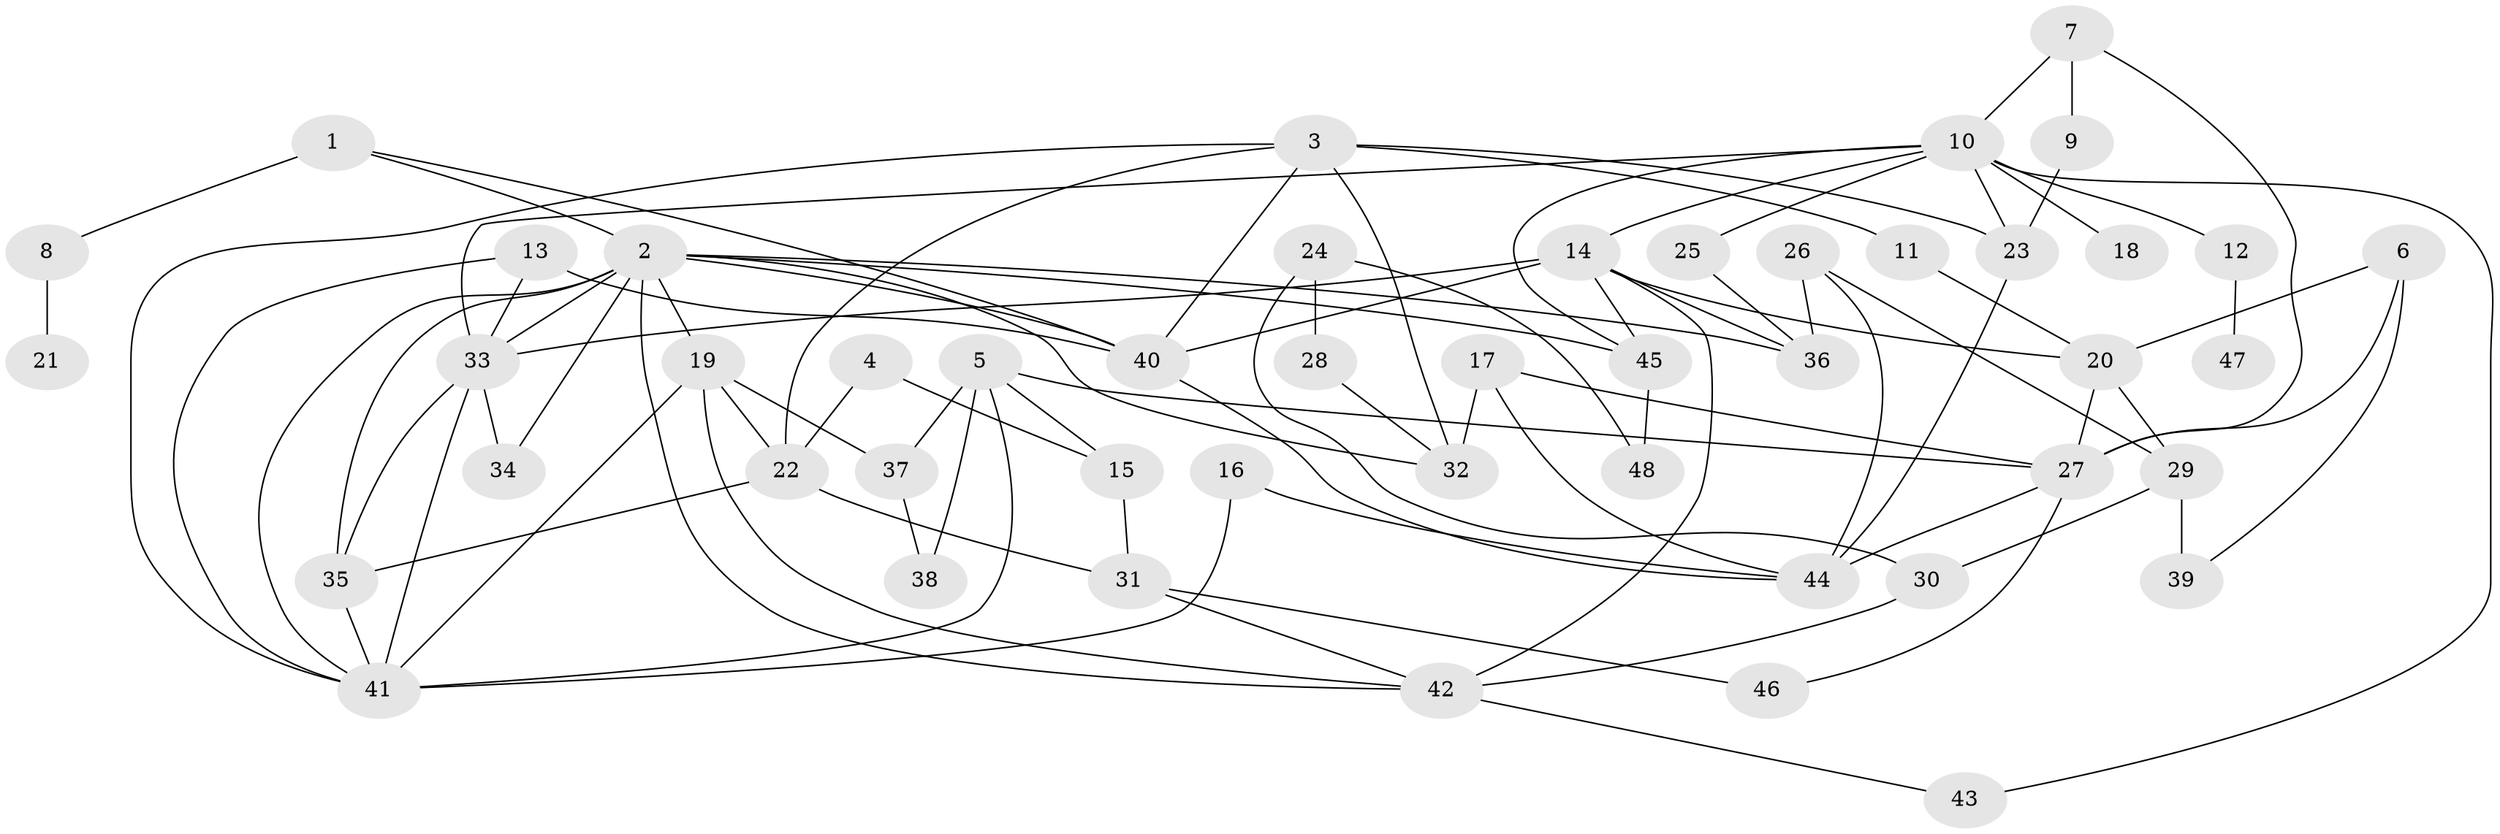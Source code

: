// original degree distribution, {7: 0.025423728813559324, 5: 0.0423728813559322, 9: 0.00847457627118644, 4: 0.1440677966101695, 8: 0.01694915254237288, 3: 0.22033898305084745, 2: 0.2542372881355932, 6: 0.025423728813559324, 1: 0.2627118644067797}
// Generated by graph-tools (version 1.1) at 2025/36/03/04/25 23:36:07]
// undirected, 48 vertices, 91 edges
graph export_dot {
  node [color=gray90,style=filled];
  1;
  2;
  3;
  4;
  5;
  6;
  7;
  8;
  9;
  10;
  11;
  12;
  13;
  14;
  15;
  16;
  17;
  18;
  19;
  20;
  21;
  22;
  23;
  24;
  25;
  26;
  27;
  28;
  29;
  30;
  31;
  32;
  33;
  34;
  35;
  36;
  37;
  38;
  39;
  40;
  41;
  42;
  43;
  44;
  45;
  46;
  47;
  48;
  1 -- 2 [weight=1.0];
  1 -- 8 [weight=2.0];
  1 -- 40 [weight=1.0];
  2 -- 19 [weight=1.0];
  2 -- 32 [weight=1.0];
  2 -- 33 [weight=1.0];
  2 -- 34 [weight=1.0];
  2 -- 35 [weight=1.0];
  2 -- 36 [weight=1.0];
  2 -- 40 [weight=1.0];
  2 -- 41 [weight=1.0];
  2 -- 42 [weight=1.0];
  2 -- 45 [weight=1.0];
  3 -- 11 [weight=1.0];
  3 -- 22 [weight=1.0];
  3 -- 23 [weight=1.0];
  3 -- 32 [weight=1.0];
  3 -- 40 [weight=1.0];
  3 -- 41 [weight=1.0];
  4 -- 15 [weight=1.0];
  4 -- 22 [weight=1.0];
  5 -- 15 [weight=1.0];
  5 -- 27 [weight=1.0];
  5 -- 37 [weight=1.0];
  5 -- 38 [weight=1.0];
  5 -- 41 [weight=1.0];
  6 -- 20 [weight=1.0];
  6 -- 27 [weight=1.0];
  6 -- 39 [weight=1.0];
  7 -- 9 [weight=1.0];
  7 -- 10 [weight=1.0];
  7 -- 27 [weight=1.0];
  8 -- 21 [weight=1.0];
  9 -- 23 [weight=1.0];
  10 -- 12 [weight=1.0];
  10 -- 14 [weight=1.0];
  10 -- 18 [weight=1.0];
  10 -- 23 [weight=1.0];
  10 -- 25 [weight=1.0];
  10 -- 33 [weight=1.0];
  10 -- 43 [weight=1.0];
  10 -- 45 [weight=1.0];
  11 -- 20 [weight=1.0];
  12 -- 47 [weight=1.0];
  13 -- 33 [weight=1.0];
  13 -- 40 [weight=1.0];
  13 -- 41 [weight=1.0];
  14 -- 20 [weight=1.0];
  14 -- 33 [weight=1.0];
  14 -- 36 [weight=1.0];
  14 -- 40 [weight=1.0];
  14 -- 42 [weight=1.0];
  14 -- 45 [weight=1.0];
  15 -- 31 [weight=1.0];
  16 -- 41 [weight=1.0];
  16 -- 44 [weight=1.0];
  17 -- 27 [weight=1.0];
  17 -- 32 [weight=1.0];
  17 -- 44 [weight=1.0];
  19 -- 22 [weight=1.0];
  19 -- 37 [weight=1.0];
  19 -- 41 [weight=1.0];
  19 -- 42 [weight=1.0];
  20 -- 27 [weight=1.0];
  20 -- 29 [weight=1.0];
  22 -- 31 [weight=1.0];
  22 -- 35 [weight=1.0];
  23 -- 44 [weight=1.0];
  24 -- 28 [weight=1.0];
  24 -- 30 [weight=1.0];
  24 -- 48 [weight=1.0];
  25 -- 36 [weight=1.0];
  26 -- 29 [weight=1.0];
  26 -- 36 [weight=1.0];
  26 -- 44 [weight=1.0];
  27 -- 44 [weight=1.0];
  27 -- 46 [weight=1.0];
  28 -- 32 [weight=1.0];
  29 -- 30 [weight=1.0];
  29 -- 39 [weight=2.0];
  30 -- 42 [weight=1.0];
  31 -- 42 [weight=1.0];
  31 -- 46 [weight=1.0];
  33 -- 34 [weight=1.0];
  33 -- 35 [weight=1.0];
  33 -- 41 [weight=1.0];
  35 -- 41 [weight=1.0];
  37 -- 38 [weight=1.0];
  40 -- 44 [weight=1.0];
  42 -- 43 [weight=1.0];
  45 -- 48 [weight=1.0];
}
